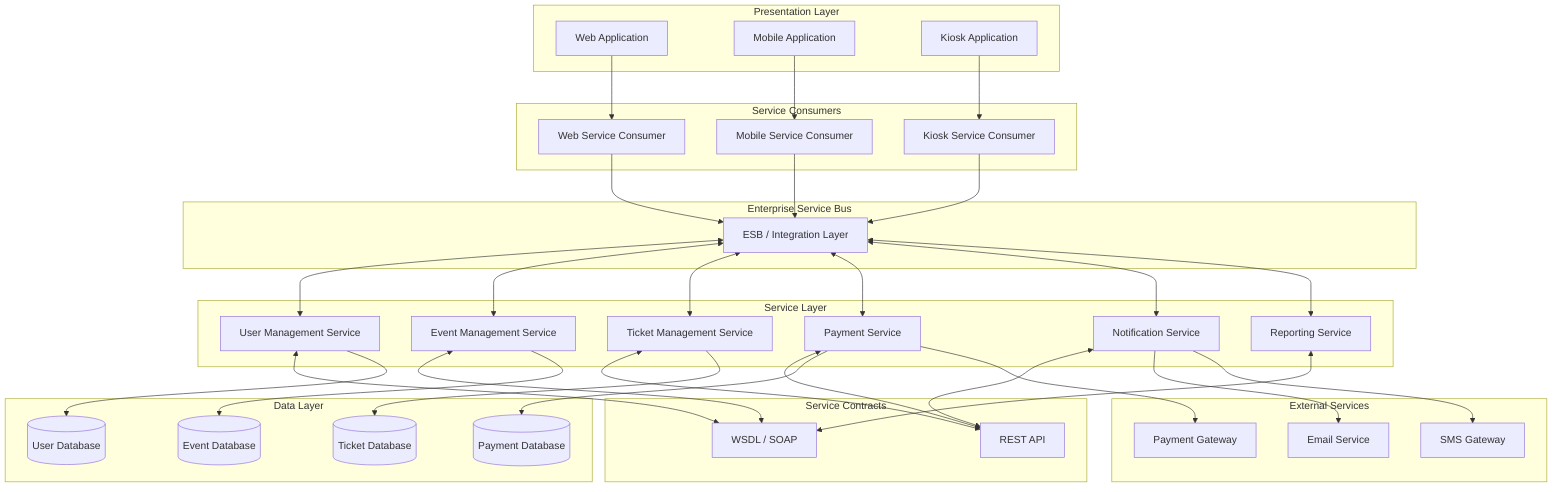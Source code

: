graph TD
    subgraph "Presentation Layer"
        A1[Web Application]
        A2[Mobile Application]
        A3[Kiosk Application]
    end

    subgraph "Service Consumers"
        B1[Web Service Consumer]
        B2[Mobile Service Consumer]
        B3[Kiosk Service Consumer]
    end

    subgraph "Enterprise Service Bus"
        C[ESB / Integration Layer]
    end

    subgraph "Service Layer"
        D1[User Management Service]
        D2[Event Management Service]
        D3[Ticket Management Service]
        D4[Payment Service]
        D5[Notification Service]
        D6[Reporting Service]
    end

    subgraph "Service Contracts"
        E1[WSDL / SOAP]
        E2[REST API]
    end

    subgraph "Data Layer"
        F1[(User Database)]
        F2[(Event Database)]
        F3[(Ticket Database)]
        F4[(Payment Database)]
    end

    subgraph "External Services"
        G1[Email Service]
        G2[SMS Gateway]
        G3[Payment Gateway]
    end

    A1 --> B1
    A2 --> B2
    A3 --> B3
    B1 --> C
    B2 --> C
    B3 --> C
    C <--> D1
    C <--> D2
    C <--> D3
    C <--> D4
    C <--> D5
    C <--> D6
    D1 <--> E1
    D2 <--> E1
    D3 <--> E2
    D4 <--> E2
    D5 <--> E2
    D6 <--> E1
    D1 --> F1
    D2 --> F2
    D3 --> F3
    D4 --> F4
    D5 --> G1
    D5 --> G2
    D4 --> G3